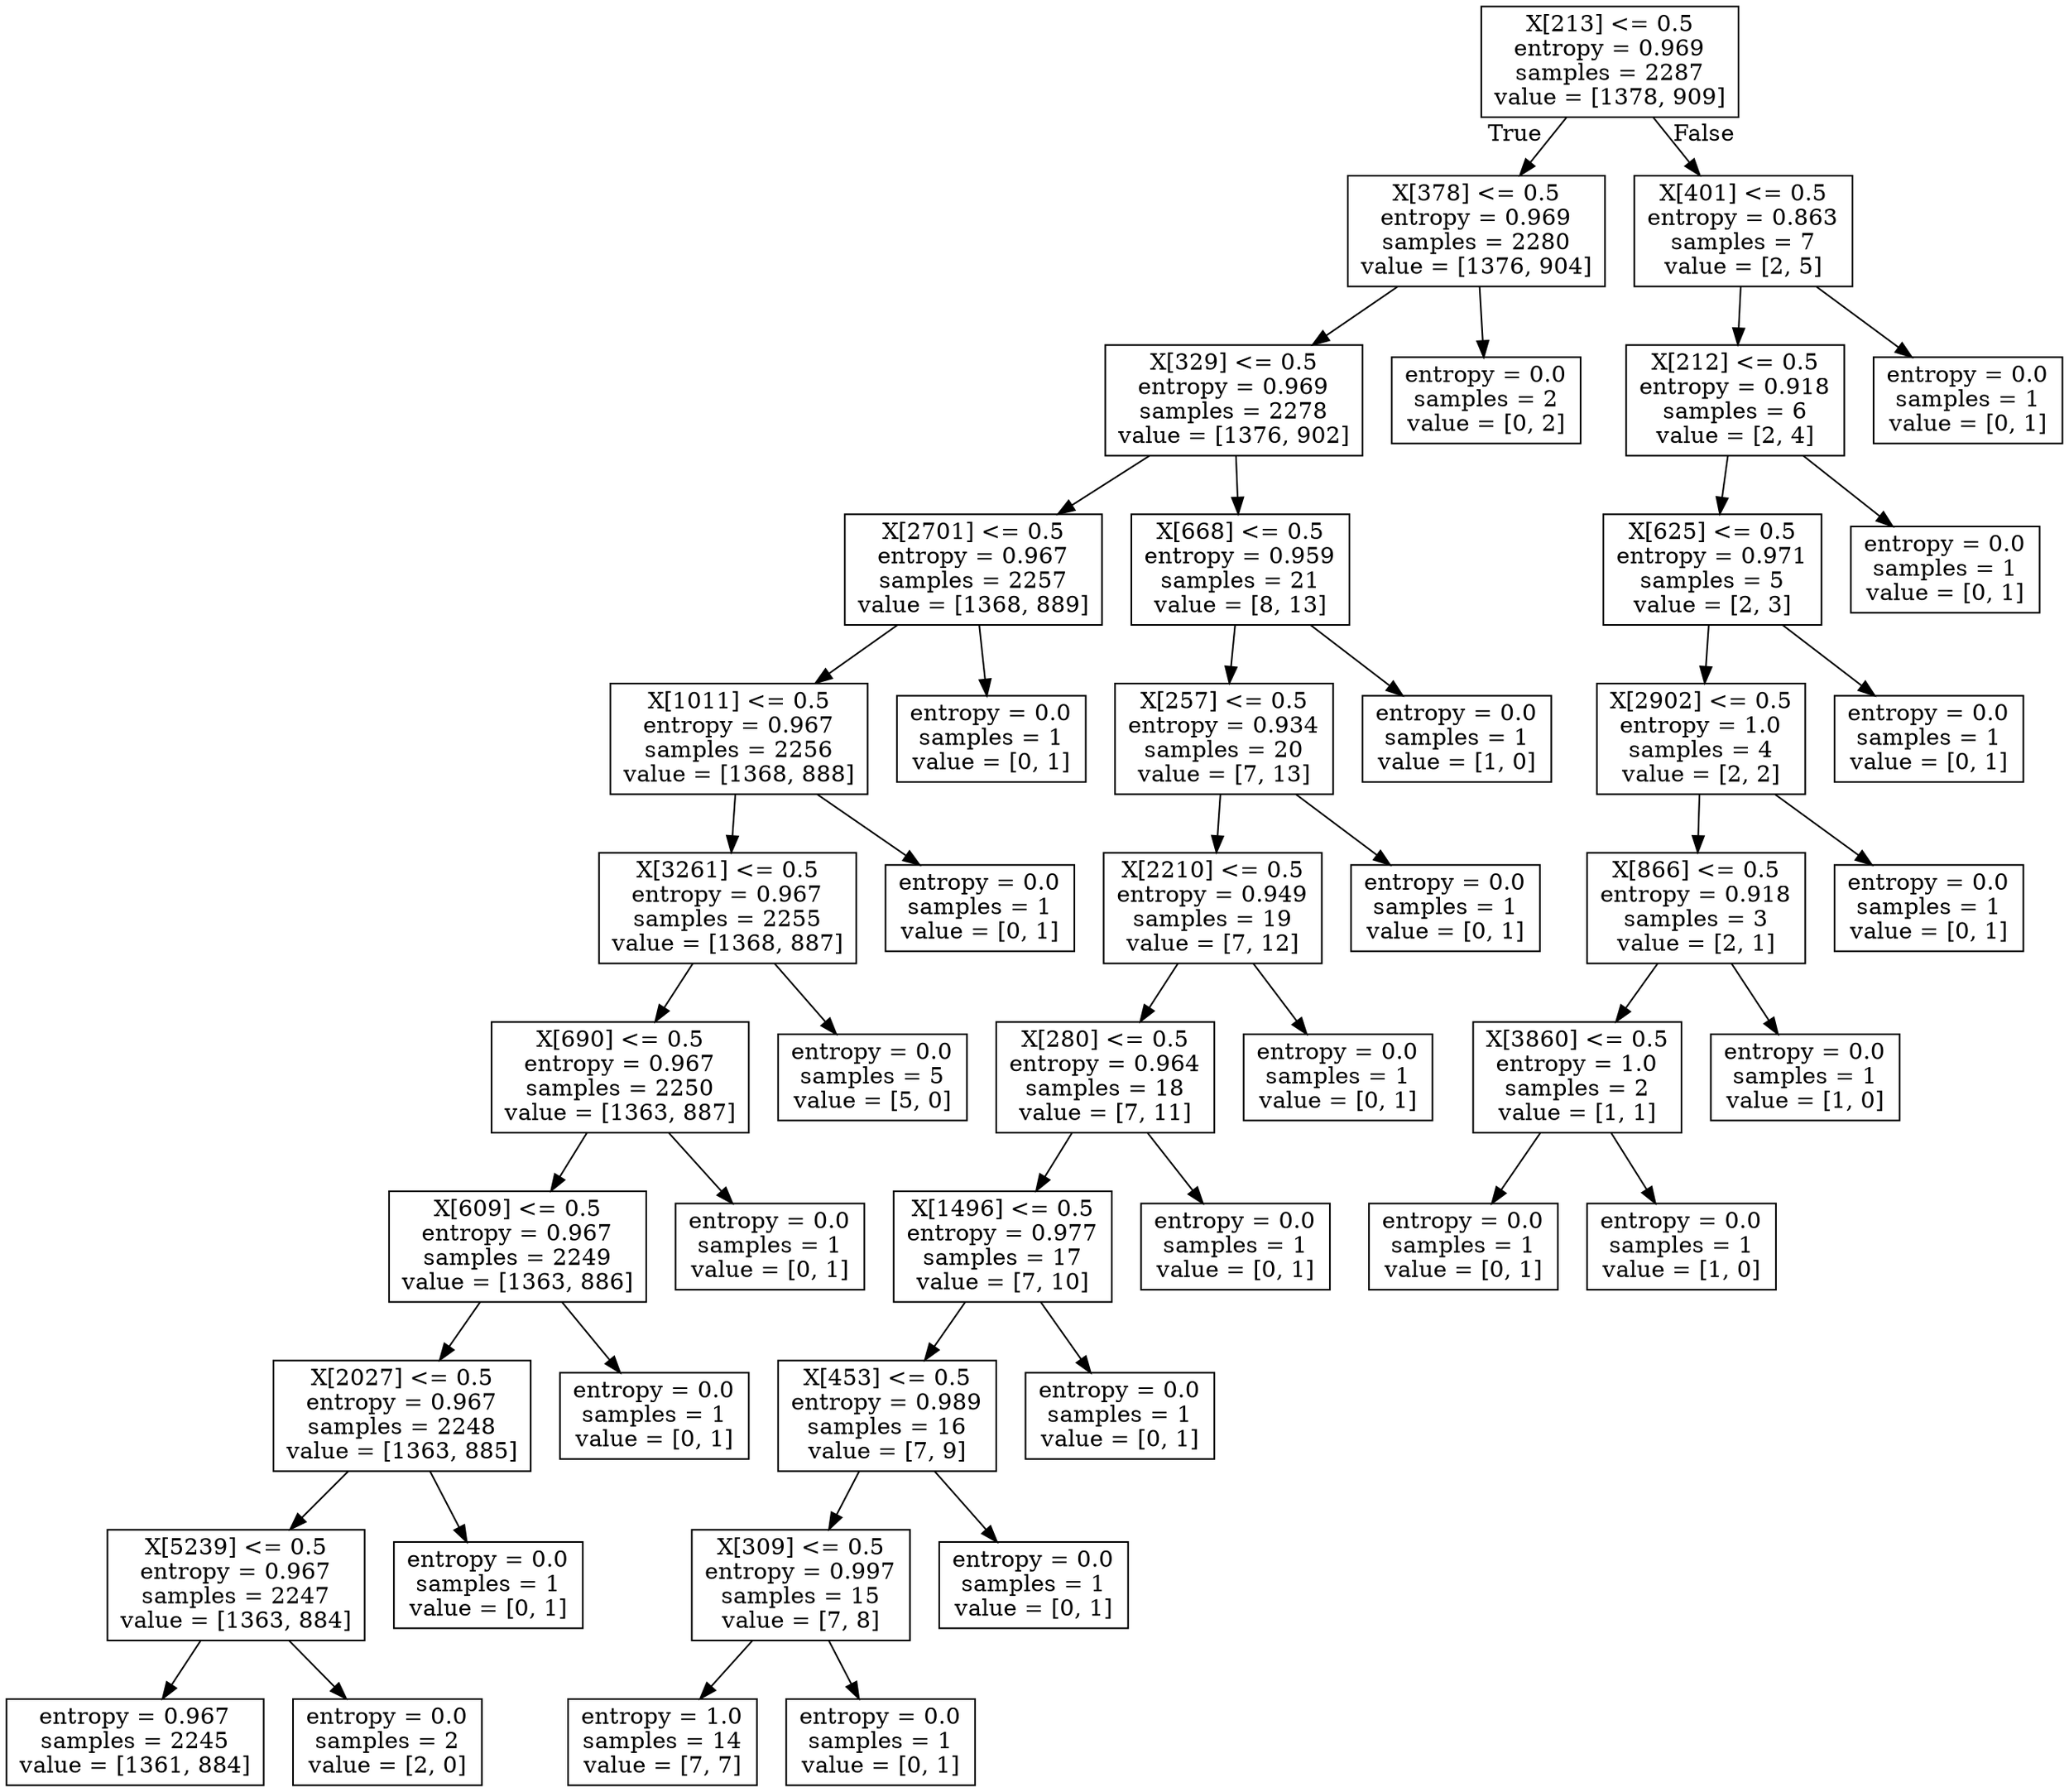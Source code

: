 digraph Tree {
node [shape=box] ;
0 [label="X[213] <= 0.5\nentropy = 0.969\nsamples = 2287\nvalue = [1378, 909]"] ;
1 [label="X[378] <= 0.5\nentropy = 0.969\nsamples = 2280\nvalue = [1376, 904]"] ;
0 -> 1 [labeldistance=2.5, labelangle=45, headlabel="True"] ;
2 [label="X[329] <= 0.5\nentropy = 0.969\nsamples = 2278\nvalue = [1376, 902]"] ;
1 -> 2 ;
3 [label="X[2701] <= 0.5\nentropy = 0.967\nsamples = 2257\nvalue = [1368, 889]"] ;
2 -> 3 ;
4 [label="X[1011] <= 0.5\nentropy = 0.967\nsamples = 2256\nvalue = [1368, 888]"] ;
3 -> 4 ;
5 [label="X[3261] <= 0.5\nentropy = 0.967\nsamples = 2255\nvalue = [1368, 887]"] ;
4 -> 5 ;
6 [label="X[690] <= 0.5\nentropy = 0.967\nsamples = 2250\nvalue = [1363, 887]"] ;
5 -> 6 ;
7 [label="X[609] <= 0.5\nentropy = 0.967\nsamples = 2249\nvalue = [1363, 886]"] ;
6 -> 7 ;
8 [label="X[2027] <= 0.5\nentropy = 0.967\nsamples = 2248\nvalue = [1363, 885]"] ;
7 -> 8 ;
9 [label="X[5239] <= 0.5\nentropy = 0.967\nsamples = 2247\nvalue = [1363, 884]"] ;
8 -> 9 ;
10 [label="entropy = 0.967\nsamples = 2245\nvalue = [1361, 884]"] ;
9 -> 10 ;
11 [label="entropy = 0.0\nsamples = 2\nvalue = [2, 0]"] ;
9 -> 11 ;
12 [label="entropy = 0.0\nsamples = 1\nvalue = [0, 1]"] ;
8 -> 12 ;
13 [label="entropy = 0.0\nsamples = 1\nvalue = [0, 1]"] ;
7 -> 13 ;
14 [label="entropy = 0.0\nsamples = 1\nvalue = [0, 1]"] ;
6 -> 14 ;
15 [label="entropy = 0.0\nsamples = 5\nvalue = [5, 0]"] ;
5 -> 15 ;
16 [label="entropy = 0.0\nsamples = 1\nvalue = [0, 1]"] ;
4 -> 16 ;
17 [label="entropy = 0.0\nsamples = 1\nvalue = [0, 1]"] ;
3 -> 17 ;
18 [label="X[668] <= 0.5\nentropy = 0.959\nsamples = 21\nvalue = [8, 13]"] ;
2 -> 18 ;
19 [label="X[257] <= 0.5\nentropy = 0.934\nsamples = 20\nvalue = [7, 13]"] ;
18 -> 19 ;
20 [label="X[2210] <= 0.5\nentropy = 0.949\nsamples = 19\nvalue = [7, 12]"] ;
19 -> 20 ;
21 [label="X[280] <= 0.5\nentropy = 0.964\nsamples = 18\nvalue = [7, 11]"] ;
20 -> 21 ;
22 [label="X[1496] <= 0.5\nentropy = 0.977\nsamples = 17\nvalue = [7, 10]"] ;
21 -> 22 ;
23 [label="X[453] <= 0.5\nentropy = 0.989\nsamples = 16\nvalue = [7, 9]"] ;
22 -> 23 ;
24 [label="X[309] <= 0.5\nentropy = 0.997\nsamples = 15\nvalue = [7, 8]"] ;
23 -> 24 ;
25 [label="entropy = 1.0\nsamples = 14\nvalue = [7, 7]"] ;
24 -> 25 ;
26 [label="entropy = 0.0\nsamples = 1\nvalue = [0, 1]"] ;
24 -> 26 ;
27 [label="entropy = 0.0\nsamples = 1\nvalue = [0, 1]"] ;
23 -> 27 ;
28 [label="entropy = 0.0\nsamples = 1\nvalue = [0, 1]"] ;
22 -> 28 ;
29 [label="entropy = 0.0\nsamples = 1\nvalue = [0, 1]"] ;
21 -> 29 ;
30 [label="entropy = 0.0\nsamples = 1\nvalue = [0, 1]"] ;
20 -> 30 ;
31 [label="entropy = 0.0\nsamples = 1\nvalue = [0, 1]"] ;
19 -> 31 ;
32 [label="entropy = 0.0\nsamples = 1\nvalue = [1, 0]"] ;
18 -> 32 ;
33 [label="entropy = 0.0\nsamples = 2\nvalue = [0, 2]"] ;
1 -> 33 ;
34 [label="X[401] <= 0.5\nentropy = 0.863\nsamples = 7\nvalue = [2, 5]"] ;
0 -> 34 [labeldistance=2.5, labelangle=-45, headlabel="False"] ;
35 [label="X[212] <= 0.5\nentropy = 0.918\nsamples = 6\nvalue = [2, 4]"] ;
34 -> 35 ;
36 [label="X[625] <= 0.5\nentropy = 0.971\nsamples = 5\nvalue = [2, 3]"] ;
35 -> 36 ;
37 [label="X[2902] <= 0.5\nentropy = 1.0\nsamples = 4\nvalue = [2, 2]"] ;
36 -> 37 ;
38 [label="X[866] <= 0.5\nentropy = 0.918\nsamples = 3\nvalue = [2, 1]"] ;
37 -> 38 ;
39 [label="X[3860] <= 0.5\nentropy = 1.0\nsamples = 2\nvalue = [1, 1]"] ;
38 -> 39 ;
40 [label="entropy = 0.0\nsamples = 1\nvalue = [0, 1]"] ;
39 -> 40 ;
41 [label="entropy = 0.0\nsamples = 1\nvalue = [1, 0]"] ;
39 -> 41 ;
42 [label="entropy = 0.0\nsamples = 1\nvalue = [1, 0]"] ;
38 -> 42 ;
43 [label="entropy = 0.0\nsamples = 1\nvalue = [0, 1]"] ;
37 -> 43 ;
44 [label="entropy = 0.0\nsamples = 1\nvalue = [0, 1]"] ;
36 -> 44 ;
45 [label="entropy = 0.0\nsamples = 1\nvalue = [0, 1]"] ;
35 -> 45 ;
46 [label="entropy = 0.0\nsamples = 1\nvalue = [0, 1]"] ;
34 -> 46 ;
}